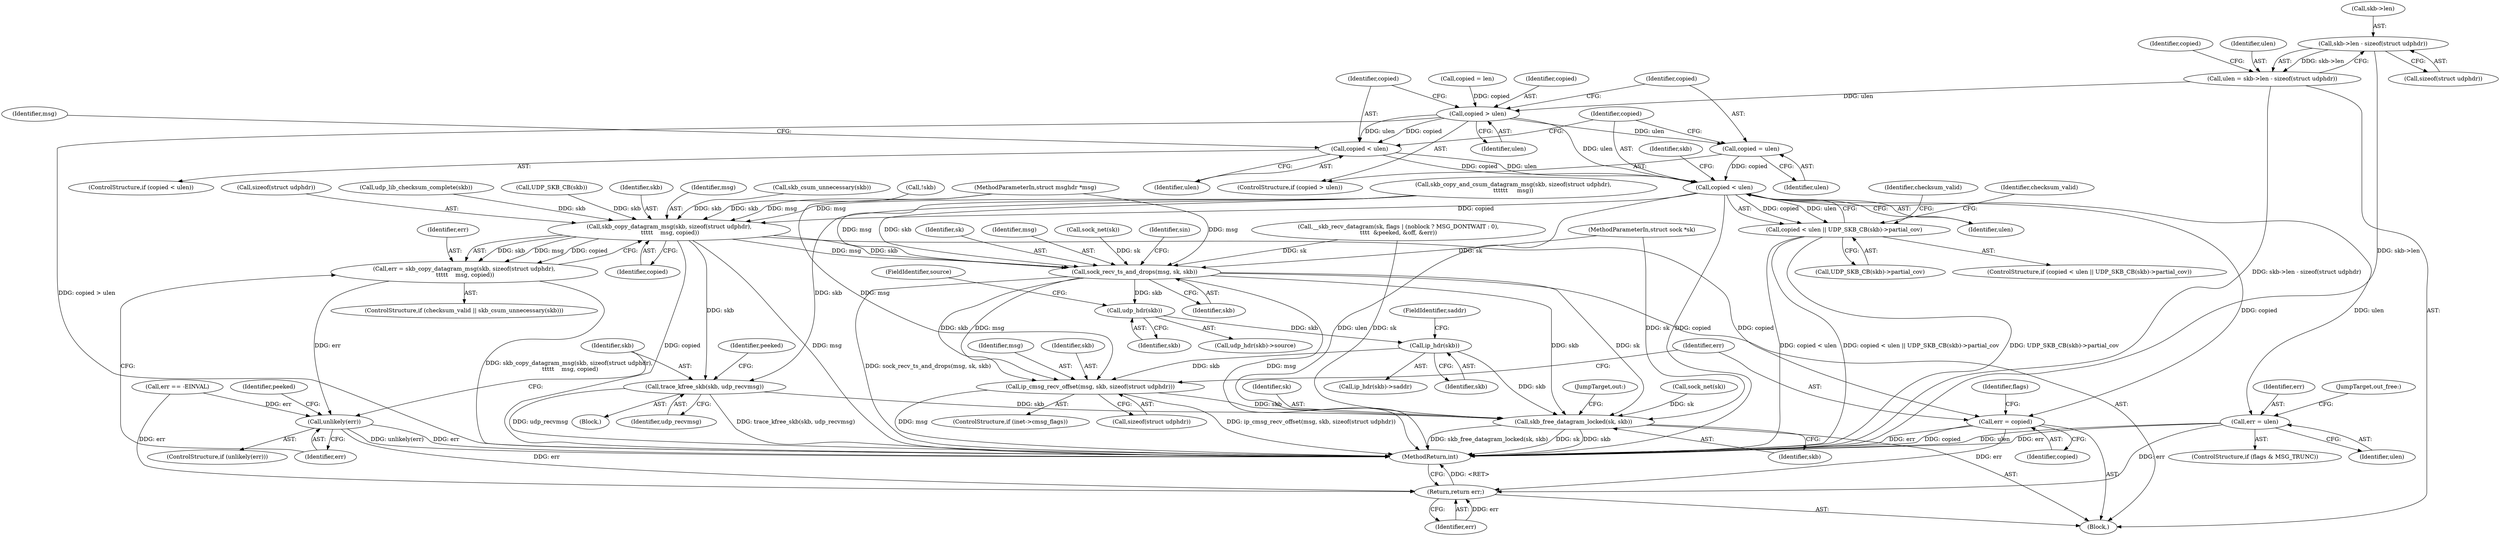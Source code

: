 digraph "0_linux_197c949e7798fbf28cfadc69d9ca0c2abbf93191@API" {
"1000168" [label="(Call,skb->len - sizeof(struct udphdr))"];
"1000166" [label="(Call,ulen = skb->len - sizeof(struct udphdr))"];
"1000178" [label="(Call,copied > ulen)"];
"1000181" [label="(Call,copied = ulen)"];
"1000196" [label="(Call,copied < ulen)"];
"1000195" [label="(Call,copied < ulen || UDP_SKB_CB(skb)->partial_cov)"];
"1000220" [label="(Call,skb_copy_datagram_msg(skb, sizeof(struct udphdr),\n \t\t\t\t\t    msg, copied))"];
"1000218" [label="(Call,err = skb_copy_datagram_msg(skb, sizeof(struct udphdr),\n \t\t\t\t\t    msg, copied))"];
"1000242" [label="(Call,unlikely(err))"];
"1000340" [label="(Return,return err;)"];
"1000245" [label="(Call,trace_kfree_skb(skb, udp_recvmsg))"];
"1000336" [label="(Call,skb_free_datagram_locked(sk, skb))"];
"1000271" [label="(Call,sock_recv_ts_and_drops(msg, sk, skb))"];
"1000288" [label="(Call,udp_hdr(skb))"];
"1000298" [label="(Call,ip_hdr(skb))"];
"1000320" [label="(Call,ip_cmsg_recv_offset(msg, skb, sizeof(struct udphdr)))"];
"1000325" [label="(Call,err = copied)"];
"1000332" [label="(Call,err = ulen)"];
"1000186" [label="(Call,copied < ulen)"];
"1000246" [label="(Identifier,skb)"];
"1000175" [label="(Identifier,copied)"];
"1000244" [label="(Block,)"];
"1000334" [label="(Identifier,ulen)"];
"1000195" [label="(Call,copied < ulen || UDP_SKB_CB(skb)->partial_cov)"];
"1000180" [label="(Identifier,ulen)"];
"1000272" [label="(Identifier,msg)"];
"1000105" [label="(MethodParameterIn,struct msghdr *msg)"];
"1000330" [label="(Identifier,flags)"];
"1000267" [label="(Call,sock_net(sk))"];
"1000300" [label="(FieldIdentifier,saddr)"];
"1000177" [label="(ControlStructure,if (copied > ulen))"];
"1000258" [label="(Call,sock_net(sk))"];
"1000216" [label="(Call,skb_csum_unnecessary(skb))"];
"1000169" [label="(Call,skb->len)"];
"1000198" [label="(Identifier,ulen)"];
"1000297" [label="(Call,ip_hdr(skb)->saddr)"];
"1000340" [label="(Return,return err;)"];
"1000276" [label="(Identifier,sin)"];
"1000104" [label="(MethodParameterIn,struct sock *sk)"];
"1000241" [label="(ControlStructure,if (unlikely(err)))"];
"1000236" [label="(Call,err == -EINVAL)"];
"1000328" [label="(ControlStructure,if (flags & MSG_TRUNC))"];
"1000166" [label="(Call,ulen = skb->len - sizeof(struct udphdr))"];
"1000181" [label="(Call,copied = ulen)"];
"1000335" [label="(JumpTarget,out_free:)"];
"1000182" [label="(Identifier,copied)"];
"1000194" [label="(ControlStructure,if (copied < ulen || UDP_SKB_CB(skb)->partial_cov))"];
"1000213" [label="(ControlStructure,if (checksum_valid || skb_csum_unnecessary(skb)))"];
"1000320" [label="(Call,ip_cmsg_recv_offset(msg, skb, sizeof(struct udphdr)))"];
"1000183" [label="(Identifier,ulen)"];
"1000242" [label="(Call,unlikely(err))"];
"1000163" [label="(Call,!skb)"];
"1000265" [label="(Identifier,peeked)"];
"1000325" [label="(Call,err = copied)"];
"1000219" [label="(Identifier,err)"];
"1000185" [label="(ControlStructure,if (copied < ulen))"];
"1000222" [label="(Call,sizeof(struct udphdr))"];
"1000274" [label="(Identifier,skb)"];
"1000298" [label="(Call,ip_hdr(skb))"];
"1000220" [label="(Call,skb_copy_datagram_msg(skb, sizeof(struct udphdr),\n \t\t\t\t\t    msg, copied))"];
"1000207" [label="(Call,udp_lib_checksum_complete(skb))"];
"1000199" [label="(Call,UDP_SKB_CB(skb)->partial_cov)"];
"1000341" [label="(Identifier,err)"];
"1000191" [label="(Identifier,msg)"];
"1000188" [label="(Identifier,ulen)"];
"1000250" [label="(Identifier,peeked)"];
"1000337" [label="(Identifier,sk)"];
"1000327" [label="(Identifier,copied)"];
"1000336" [label="(Call,skb_free_datagram_locked(sk, skb))"];
"1000323" [label="(Call,sizeof(struct udphdr))"];
"1000110" [label="(Block,)"];
"1000374" [label="(MethodReturn,int)"];
"1000197" [label="(Identifier,copied)"];
"1000287" [label="(Call,udp_hdr(skb)->source)"];
"1000339" [label="(JumpTarget,out:)"];
"1000187" [label="(Identifier,copied)"];
"1000326" [label="(Identifier,err)"];
"1000196" [label="(Call,copied < ulen)"];
"1000225" [label="(Identifier,copied)"];
"1000333" [label="(Identifier,err)"];
"1000167" [label="(Identifier,ulen)"];
"1000148" [label="(Call,__skb_recv_datagram(sk, flags | (noblock ? MSG_DONTWAIT : 0),\n\t\t\t\t  &peeked, &off, &err))"];
"1000289" [label="(Identifier,skb)"];
"1000243" [label="(Identifier,err)"];
"1000338" [label="(Identifier,skb)"];
"1000299" [label="(Identifier,skb)"];
"1000321" [label="(Identifier,msg)"];
"1000200" [label="(Call,UDP_SKB_CB(skb))"];
"1000168" [label="(Call,skb->len - sizeof(struct udphdr))"];
"1000316" [label="(ControlStructure,if (inet->cmsg_flags))"];
"1000273" [label="(Identifier,sk)"];
"1000186" [label="(Call,copied < ulen)"];
"1000332" [label="(Call,err = ulen)"];
"1000174" [label="(Call,copied = len)"];
"1000290" [label="(FieldIdentifier,source)"];
"1000221" [label="(Identifier,skb)"];
"1000230" [label="(Call,skb_copy_and_csum_datagram_msg(skb, sizeof(struct udphdr),\n\t\t\t\t\t\t     msg))"];
"1000271" [label="(Call,sock_recv_ts_and_drops(msg, sk, skb))"];
"1000178" [label="(Call,copied > ulen)"];
"1000201" [label="(Identifier,skb)"];
"1000247" [label="(Identifier,udp_recvmsg)"];
"1000224" [label="(Identifier,msg)"];
"1000288" [label="(Call,udp_hdr(skb))"];
"1000322" [label="(Identifier,skb)"];
"1000245" [label="(Call,trace_kfree_skb(skb, udp_recvmsg))"];
"1000218" [label="(Call,err = skb_copy_datagram_msg(skb, sizeof(struct udphdr),\n \t\t\t\t\t    msg, copied))"];
"1000179" [label="(Identifier,copied)"];
"1000205" [label="(Identifier,checksum_valid)"];
"1000172" [label="(Call,sizeof(struct udphdr))"];
"1000215" [label="(Identifier,checksum_valid)"];
"1000168" -> "1000166"  [label="AST: "];
"1000168" -> "1000172"  [label="CFG: "];
"1000169" -> "1000168"  [label="AST: "];
"1000172" -> "1000168"  [label="AST: "];
"1000166" -> "1000168"  [label="CFG: "];
"1000168" -> "1000374"  [label="DDG: skb->len"];
"1000168" -> "1000166"  [label="DDG: skb->len"];
"1000166" -> "1000110"  [label="AST: "];
"1000167" -> "1000166"  [label="AST: "];
"1000175" -> "1000166"  [label="CFG: "];
"1000166" -> "1000374"  [label="DDG: skb->len - sizeof(struct udphdr)"];
"1000166" -> "1000178"  [label="DDG: ulen"];
"1000178" -> "1000177"  [label="AST: "];
"1000178" -> "1000180"  [label="CFG: "];
"1000179" -> "1000178"  [label="AST: "];
"1000180" -> "1000178"  [label="AST: "];
"1000182" -> "1000178"  [label="CFG: "];
"1000187" -> "1000178"  [label="CFG: "];
"1000178" -> "1000374"  [label="DDG: copied > ulen"];
"1000174" -> "1000178"  [label="DDG: copied"];
"1000178" -> "1000181"  [label="DDG: ulen"];
"1000178" -> "1000186"  [label="DDG: copied"];
"1000178" -> "1000186"  [label="DDG: ulen"];
"1000178" -> "1000196"  [label="DDG: ulen"];
"1000181" -> "1000177"  [label="AST: "];
"1000181" -> "1000183"  [label="CFG: "];
"1000182" -> "1000181"  [label="AST: "];
"1000183" -> "1000181"  [label="AST: "];
"1000197" -> "1000181"  [label="CFG: "];
"1000181" -> "1000196"  [label="DDG: copied"];
"1000196" -> "1000195"  [label="AST: "];
"1000196" -> "1000198"  [label="CFG: "];
"1000197" -> "1000196"  [label="AST: "];
"1000198" -> "1000196"  [label="AST: "];
"1000201" -> "1000196"  [label="CFG: "];
"1000195" -> "1000196"  [label="CFG: "];
"1000196" -> "1000374"  [label="DDG: copied"];
"1000196" -> "1000374"  [label="DDG: ulen"];
"1000196" -> "1000195"  [label="DDG: copied"];
"1000196" -> "1000195"  [label="DDG: ulen"];
"1000186" -> "1000196"  [label="DDG: copied"];
"1000186" -> "1000196"  [label="DDG: ulen"];
"1000196" -> "1000220"  [label="DDG: copied"];
"1000196" -> "1000325"  [label="DDG: copied"];
"1000196" -> "1000332"  [label="DDG: ulen"];
"1000195" -> "1000194"  [label="AST: "];
"1000195" -> "1000199"  [label="CFG: "];
"1000199" -> "1000195"  [label="AST: "];
"1000205" -> "1000195"  [label="CFG: "];
"1000215" -> "1000195"  [label="CFG: "];
"1000195" -> "1000374"  [label="DDG: copied < ulen || UDP_SKB_CB(skb)->partial_cov"];
"1000195" -> "1000374"  [label="DDG: UDP_SKB_CB(skb)->partial_cov"];
"1000195" -> "1000374"  [label="DDG: copied < ulen"];
"1000220" -> "1000218"  [label="AST: "];
"1000220" -> "1000225"  [label="CFG: "];
"1000221" -> "1000220"  [label="AST: "];
"1000222" -> "1000220"  [label="AST: "];
"1000224" -> "1000220"  [label="AST: "];
"1000225" -> "1000220"  [label="AST: "];
"1000218" -> "1000220"  [label="CFG: "];
"1000220" -> "1000374"  [label="DDG: copied"];
"1000220" -> "1000374"  [label="DDG: msg"];
"1000220" -> "1000218"  [label="DDG: skb"];
"1000220" -> "1000218"  [label="DDG: msg"];
"1000220" -> "1000218"  [label="DDG: copied"];
"1000163" -> "1000220"  [label="DDG: skb"];
"1000200" -> "1000220"  [label="DDG: skb"];
"1000216" -> "1000220"  [label="DDG: skb"];
"1000207" -> "1000220"  [label="DDG: skb"];
"1000230" -> "1000220"  [label="DDG: msg"];
"1000105" -> "1000220"  [label="DDG: msg"];
"1000220" -> "1000245"  [label="DDG: skb"];
"1000220" -> "1000271"  [label="DDG: msg"];
"1000220" -> "1000271"  [label="DDG: skb"];
"1000220" -> "1000325"  [label="DDG: copied"];
"1000218" -> "1000213"  [label="AST: "];
"1000219" -> "1000218"  [label="AST: "];
"1000243" -> "1000218"  [label="CFG: "];
"1000218" -> "1000374"  [label="DDG: skb_copy_datagram_msg(skb, sizeof(struct udphdr),\n \t\t\t\t\t    msg, copied)"];
"1000218" -> "1000242"  [label="DDG: err"];
"1000242" -> "1000241"  [label="AST: "];
"1000242" -> "1000243"  [label="CFG: "];
"1000243" -> "1000242"  [label="AST: "];
"1000246" -> "1000242"  [label="CFG: "];
"1000265" -> "1000242"  [label="CFG: "];
"1000242" -> "1000374"  [label="DDG: unlikely(err)"];
"1000242" -> "1000374"  [label="DDG: err"];
"1000236" -> "1000242"  [label="DDG: err"];
"1000242" -> "1000340"  [label="DDG: err"];
"1000340" -> "1000110"  [label="AST: "];
"1000340" -> "1000341"  [label="CFG: "];
"1000341" -> "1000340"  [label="AST: "];
"1000374" -> "1000340"  [label="CFG: "];
"1000340" -> "1000374"  [label="DDG: <RET>"];
"1000341" -> "1000340"  [label="DDG: err"];
"1000325" -> "1000340"  [label="DDG: err"];
"1000332" -> "1000340"  [label="DDG: err"];
"1000236" -> "1000340"  [label="DDG: err"];
"1000245" -> "1000244"  [label="AST: "];
"1000245" -> "1000247"  [label="CFG: "];
"1000246" -> "1000245"  [label="AST: "];
"1000247" -> "1000245"  [label="AST: "];
"1000250" -> "1000245"  [label="CFG: "];
"1000245" -> "1000374"  [label="DDG: trace_kfree_skb(skb, udp_recvmsg)"];
"1000245" -> "1000374"  [label="DDG: udp_recvmsg"];
"1000230" -> "1000245"  [label="DDG: skb"];
"1000245" -> "1000336"  [label="DDG: skb"];
"1000336" -> "1000110"  [label="AST: "];
"1000336" -> "1000338"  [label="CFG: "];
"1000337" -> "1000336"  [label="AST: "];
"1000338" -> "1000336"  [label="AST: "];
"1000339" -> "1000336"  [label="CFG: "];
"1000336" -> "1000374"  [label="DDG: skb_free_datagram_locked(sk, skb)"];
"1000336" -> "1000374"  [label="DDG: skb"];
"1000336" -> "1000374"  [label="DDG: sk"];
"1000258" -> "1000336"  [label="DDG: sk"];
"1000148" -> "1000336"  [label="DDG: sk"];
"1000271" -> "1000336"  [label="DDG: sk"];
"1000271" -> "1000336"  [label="DDG: skb"];
"1000104" -> "1000336"  [label="DDG: sk"];
"1000298" -> "1000336"  [label="DDG: skb"];
"1000320" -> "1000336"  [label="DDG: skb"];
"1000271" -> "1000110"  [label="AST: "];
"1000271" -> "1000274"  [label="CFG: "];
"1000272" -> "1000271"  [label="AST: "];
"1000273" -> "1000271"  [label="AST: "];
"1000274" -> "1000271"  [label="AST: "];
"1000276" -> "1000271"  [label="CFG: "];
"1000271" -> "1000374"  [label="DDG: msg"];
"1000271" -> "1000374"  [label="DDG: sock_recv_ts_and_drops(msg, sk, skb)"];
"1000230" -> "1000271"  [label="DDG: msg"];
"1000230" -> "1000271"  [label="DDG: skb"];
"1000105" -> "1000271"  [label="DDG: msg"];
"1000267" -> "1000271"  [label="DDG: sk"];
"1000148" -> "1000271"  [label="DDG: sk"];
"1000104" -> "1000271"  [label="DDG: sk"];
"1000271" -> "1000288"  [label="DDG: skb"];
"1000271" -> "1000320"  [label="DDG: msg"];
"1000271" -> "1000320"  [label="DDG: skb"];
"1000288" -> "1000287"  [label="AST: "];
"1000288" -> "1000289"  [label="CFG: "];
"1000289" -> "1000288"  [label="AST: "];
"1000290" -> "1000288"  [label="CFG: "];
"1000288" -> "1000298"  [label="DDG: skb"];
"1000298" -> "1000297"  [label="AST: "];
"1000298" -> "1000299"  [label="CFG: "];
"1000299" -> "1000298"  [label="AST: "];
"1000300" -> "1000298"  [label="CFG: "];
"1000298" -> "1000320"  [label="DDG: skb"];
"1000320" -> "1000316"  [label="AST: "];
"1000320" -> "1000323"  [label="CFG: "];
"1000321" -> "1000320"  [label="AST: "];
"1000322" -> "1000320"  [label="AST: "];
"1000323" -> "1000320"  [label="AST: "];
"1000326" -> "1000320"  [label="CFG: "];
"1000320" -> "1000374"  [label="DDG: msg"];
"1000320" -> "1000374"  [label="DDG: ip_cmsg_recv_offset(msg, skb, sizeof(struct udphdr))"];
"1000105" -> "1000320"  [label="DDG: msg"];
"1000325" -> "1000110"  [label="AST: "];
"1000325" -> "1000327"  [label="CFG: "];
"1000326" -> "1000325"  [label="AST: "];
"1000327" -> "1000325"  [label="AST: "];
"1000330" -> "1000325"  [label="CFG: "];
"1000325" -> "1000374"  [label="DDG: err"];
"1000325" -> "1000374"  [label="DDG: copied"];
"1000332" -> "1000328"  [label="AST: "];
"1000332" -> "1000334"  [label="CFG: "];
"1000333" -> "1000332"  [label="AST: "];
"1000334" -> "1000332"  [label="AST: "];
"1000335" -> "1000332"  [label="CFG: "];
"1000332" -> "1000374"  [label="DDG: ulen"];
"1000332" -> "1000374"  [label="DDG: err"];
"1000186" -> "1000185"  [label="AST: "];
"1000186" -> "1000188"  [label="CFG: "];
"1000187" -> "1000186"  [label="AST: "];
"1000188" -> "1000186"  [label="AST: "];
"1000191" -> "1000186"  [label="CFG: "];
"1000197" -> "1000186"  [label="CFG: "];
}
